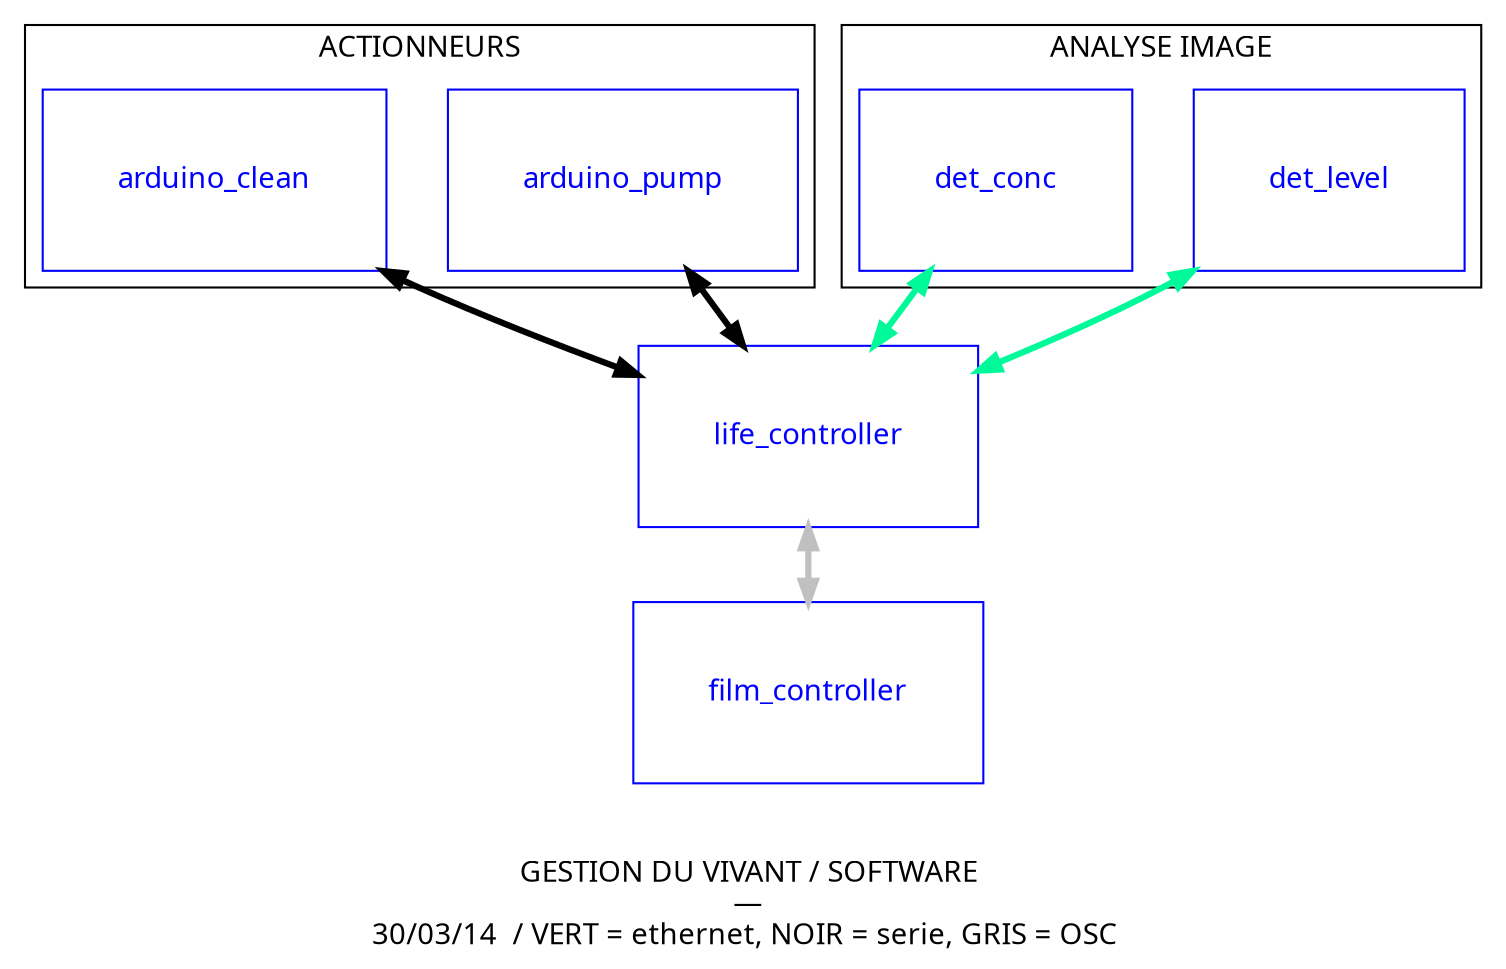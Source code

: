 	digraph {
	 label="\n\nGESTION DU VIVANT / SOFTWARE \n— \n30/03/14  / VERT = ethernet, NOIR = serie, GRIS = OSC  "
	 rankdir="TP"
	 nodesep = .4
	
	layout=dot
	 
	 fontsize=14
	 fontname="myriadpro"
	 
	 node[fontsize=14, fontname="myriadpro", fontcolor=blue, color=blue, shape=house]
	 edge[fontsize=10, fontname="monaco", color=green]


subgraph organs {
	     
	//	node[height = 2, width = 1, shape=box, color=mediumspringgreen, fontcolor=darkgreen, penwidth=3]
		 node[fontsize=14, fontname="myriadpro", fontcolor=blue, color=blue, shape=box, margin = 0.5]
			
	    arduino_pump
	    arduino_clean
	    
	 	life_controller
	       
	  	
	 	film_controller
	 	
	    det_level
	    det_conc
		
		
		subgraph cluster_culture {
	 		label="ANALYSE IMAGE"
	 		det_level
	    det_conc
	 	}
	 	
	 	subgraph cluster_aquarium {
	 		label="ACTIONNEURS"
	 		node[height = 2, width = 1]
	 		
	 		arduino_pump
	 		arduino_clean
	 	}
	}
	
	//RELATION 
	subgraph fluid {
		edge[penwidth=3, color=mediumspringgrey, dir = both,label=""]
		
	arduino_pump -> life_controller
	arduino_clean -> life_controller
	
	edge[penwidth=3, color=mediumspringgreen, dir = both, label=""] 
	
	det_level -> life_controller
	det_conc -> life_controller
	
	edge[penwidth=3, color=grey, dir = both, label = ""] 
	
	life_controller -> film_controller
	
	

		
	}
	
	
}
